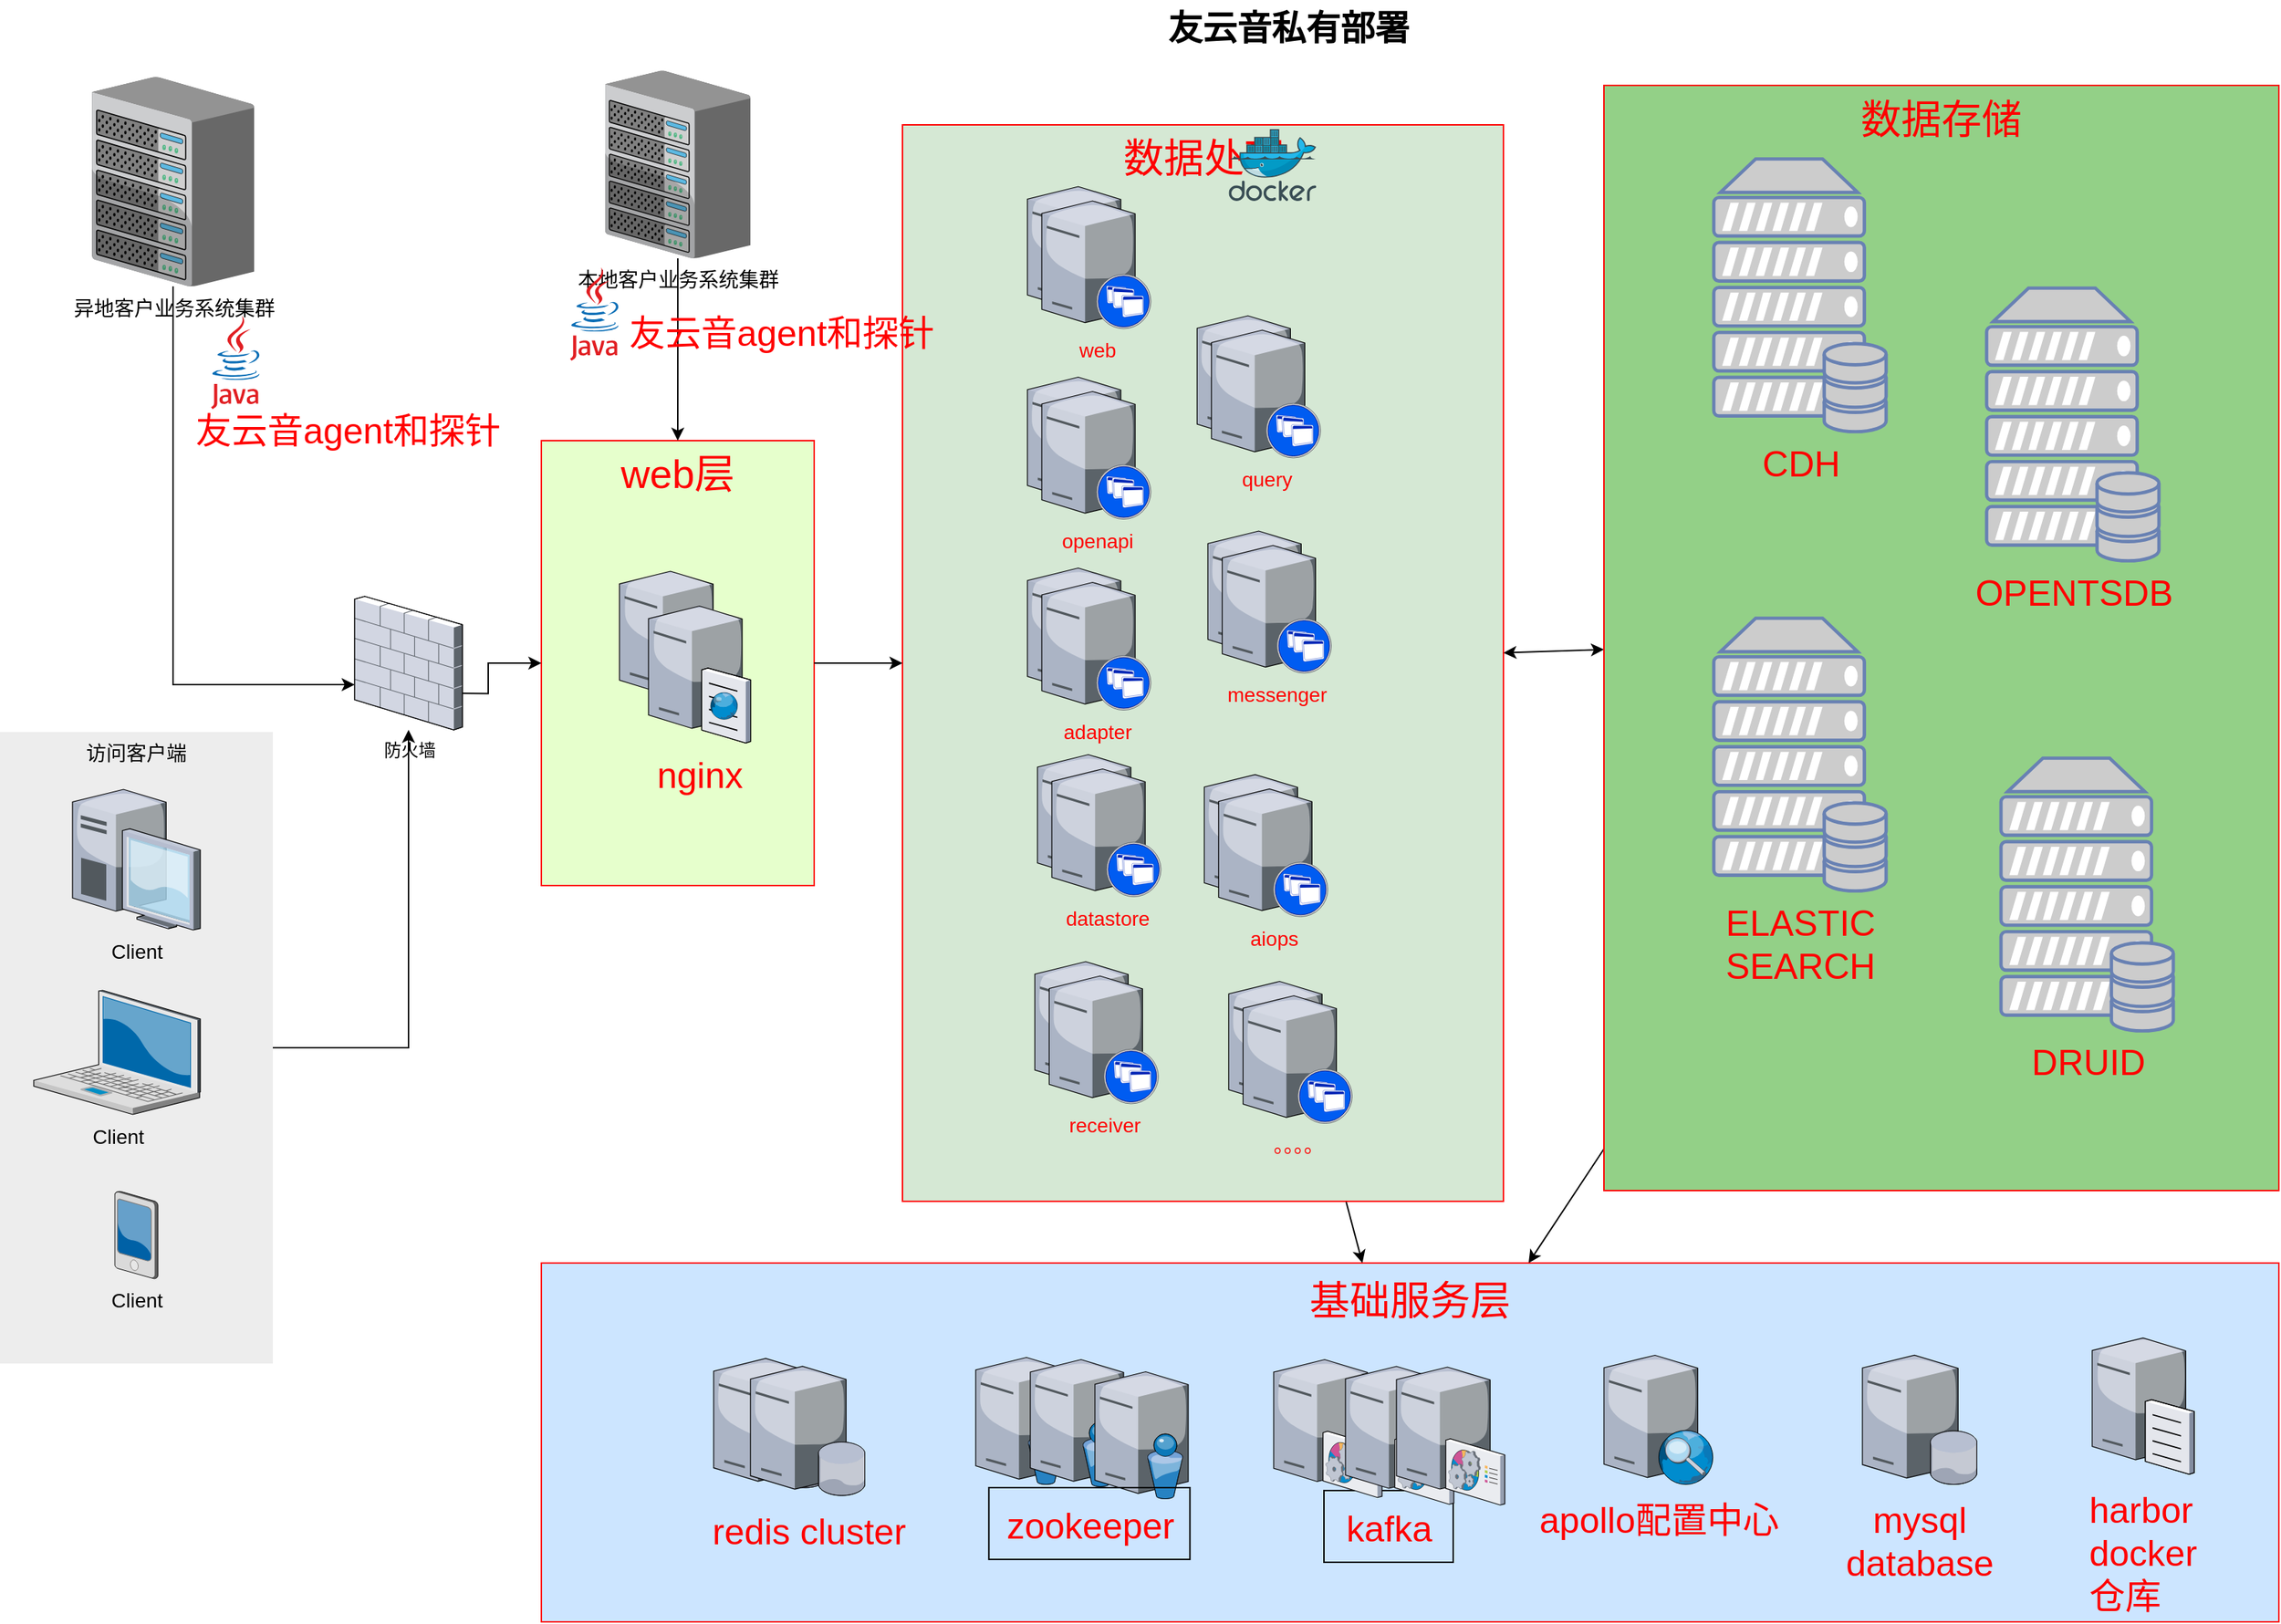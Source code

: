 <mxfile version="12.6.5" type="github"><diagram name="Page-1" id="e3a06f82-3646-2815-327d-82caf3d4e204"><mxGraphModel dx="1207" dy="587" grid="1" gridSize="10" guides="1" tooltips="1" connect="1" arrows="1" fold="1" page="1" pageScale="1.5" pageWidth="1169" pageHeight="826" background="none" math="0" shadow="0"><root><mxCell id="0" style=";html=1;"/><mxCell id="1" style=";html=1;" parent="0"/><mxCell id="6a7d8f32e03d9370-59" value="web层" style="whiteSpace=wrap;html=1;fillColor=#E6FFCC;fontSize=28;strokeColor=#FF0000;verticalAlign=top;fontColor=#FF0000;" parent="1" vertex="1"><mxGeometry x="410" y="337" width="190" height="310" as="geometry"/></mxCell><mxCell id="T7gIQ1GEO2uKVAjOibIa-20" value="" style="verticalLabelPosition=top;aspect=fixed;html=1;verticalAlign=bottom;strokeColor=none;shape=mxgraph.citrix.cache_server;fillColor=#FF0000;gradientColor=#0066CC;fontSize=14;labelPosition=center;align=center;" vertex="1" parent="1"><mxGeometry x="464.4" y="425.75" width="71" height="97.5" as="geometry"/></mxCell><mxCell id="T7gIQ1GEO2uKVAjOibIa-35" value="" style="edgeStyle=orthogonalEdgeStyle;rounded=0;orthogonalLoop=1;jettySize=auto;html=1;fontColor=#FF0000;" edge="1" parent="1" source="T7gIQ1GEO2uKVAjOibIa-15" target="T7gIQ1GEO2uKVAjOibIa-6"><mxGeometry relative="1" as="geometry"/></mxCell><mxCell id="T7gIQ1GEO2uKVAjOibIa-15" value="访问客户端" style="whiteSpace=wrap;html=1;fillColor=#EDEDED;fontSize=14;strokeColor=none;verticalAlign=top;" vertex="1" parent="1"><mxGeometry x="33" y="540" width="190" height="440" as="geometry"/></mxCell><mxCell id="T7gIQ1GEO2uKVAjOibIa-51" value="" style="rounded=0;orthogonalLoop=1;jettySize=auto;html=1;fontColor=#FF0000;startArrow=none;startFill=0;" edge="1" parent="1" source="6a7d8f32e03d9370-60" target="T7gIQ1GEO2uKVAjOibIa-37"><mxGeometry relative="1" as="geometry"/></mxCell><mxCell id="T7gIQ1GEO2uKVAjOibIa-91" value="" style="edgeStyle=none;rounded=0;orthogonalLoop=1;jettySize=auto;html=1;startArrow=classic;startFill=1;fontSize=25;fontColor=#FF0000;" edge="1" parent="1" source="6a7d8f32e03d9370-60" target="T7gIQ1GEO2uKVAjOibIa-16"><mxGeometry relative="1" as="geometry"/></mxCell><mxCell id="6a7d8f32e03d9370-60" value="数据处理" style="whiteSpace=wrap;html=1;fillColor=#d5e8d4;fontSize=28;strokeColor=#FF0000;verticalAlign=top;fontColor=#FF0000;" parent="1" vertex="1"><mxGeometry x="661.5" y="117" width="418.5" height="750" as="geometry"/></mxCell><mxCell id="T7gIQ1GEO2uKVAjOibIa-50" value="" style="edgeStyle=orthogonalEdgeStyle;rounded=0;orthogonalLoop=1;jettySize=auto;html=1;fontColor=#FF0000;" edge="1" parent="1" source="6a7d8f32e03d9370-59" target="6a7d8f32e03d9370-60"><mxGeometry relative="1" as="geometry"/></mxCell><mxCell id="6a7d8f32e03d9370-2" value="Client" style="verticalLabelPosition=bottom;aspect=fixed;html=1;verticalAlign=top;strokeColor=none;shape=mxgraph.citrix.laptop_2;fillColor=#66B2FF;gradientColor=#0066CC;fontSize=14;" parent="1" vertex="1"><mxGeometry x="56.5" y="720" width="116" height="86.5" as="geometry"/></mxCell><mxCell id="6a7d8f32e03d9370-5" value="Client" style="verticalLabelPosition=bottom;aspect=fixed;html=1;verticalAlign=top;strokeColor=none;shape=mxgraph.citrix.desktop;fillColor=#66B2FF;gradientColor=#0066CC;fontSize=14;" parent="1" vertex="1"><mxGeometry x="83.5" y="580" width="89" height="98" as="geometry"/></mxCell><mxCell id="6a7d8f32e03d9370-12" value="" style="verticalLabelPosition=bottom;aspect=fixed;html=1;verticalAlign=top;strokeColor=none;shape=mxgraph.citrix.xenapp_server;fillColor=#66B2FF;gradientColor=#0066CC;fontSize=14;fontColor=#FF0000;" parent="1" vertex="1"><mxGeometry x="748.5" y="160" width="76" height="89" as="geometry"/></mxCell><mxCell id="6a7d8f32e03d9370-15" value="nginx" style="verticalLabelPosition=bottom;aspect=fixed;html=1;verticalAlign=top;strokeColor=none;shape=mxgraph.citrix.cache_server;fillColor=#FF0000;gradientColor=#0066CC;fontSize=25;labelPosition=center;align=center;fontColor=#FF0000;horizontal=1;" parent="1" vertex="1"><mxGeometry x="484.62" y="450" width="71" height="97.5" as="geometry"/></mxCell><mxCell id="6a7d8f32e03d9370-62" value="友云音私有部署" style="text;strokeColor=none;fillColor=none;html=1;fontSize=24;fontStyle=1;verticalAlign=middle;align=center;" parent="1" vertex="1"><mxGeometry x="499" y="30" width="861" height="40" as="geometry"/></mxCell><mxCell id="T7gIQ1GEO2uKVAjOibIa-2" value="Client" style="verticalLabelPosition=bottom;aspect=fixed;html=1;verticalAlign=top;strokeColor=none;shape=mxgraph.citrix.pda;fillColor=#66B2FF;gradientColor=#0066CC;fontSize=14;" vertex="1" parent="1"><mxGeometry x="113.0" y="860" width="30" height="61" as="geometry"/></mxCell><mxCell id="T7gIQ1GEO2uKVAjOibIa-36" style="edgeStyle=orthogonalEdgeStyle;rounded=0;orthogonalLoop=1;jettySize=auto;html=1;fontColor=#FF0000;" edge="1" parent="1" source="T7gIQ1GEO2uKVAjOibIa-4" target="6a7d8f32e03d9370-59"><mxGeometry relative="1" as="geometry"/></mxCell><mxCell id="T7gIQ1GEO2uKVAjOibIa-4" value="本地客户业务系统集群" style="verticalLabelPosition=bottom;aspect=fixed;html=1;verticalAlign=top;strokeColor=none;shape=mxgraph.citrix.chassis;fillColor=#66B2FF;gradientColor=#0066CC;fontSize=14;" vertex="1" parent="1"><mxGeometry x="454.37" y="79.3" width="101.25" height="130.7" as="geometry"/></mxCell><mxCell id="T7gIQ1GEO2uKVAjOibIa-11" style="edgeStyle=orthogonalEdgeStyle;rounded=0;orthogonalLoop=1;jettySize=auto;html=1;" edge="1" parent="1" target="6a7d8f32e03d9370-59"><mxGeometry relative="1" as="geometry"><mxPoint x="335" y="512.821" as="sourcePoint"/><mxPoint x="387.5" y="515.25" as="targetPoint"/></mxGeometry></mxCell><mxCell id="T7gIQ1GEO2uKVAjOibIa-6" value="防火墙" style="verticalLabelPosition=bottom;aspect=fixed;html=1;verticalAlign=top;strokeColor=none;align=center;outlineConnect=0;shape=mxgraph.citrix.firewall;" vertex="1" parent="1"><mxGeometry x="280" y="445.5" width="75" height="93" as="geometry"/></mxCell><mxCell id="T7gIQ1GEO2uKVAjOibIa-13" style="edgeStyle=orthogonalEdgeStyle;rounded=0;orthogonalLoop=1;jettySize=auto;html=1;" edge="1" parent="1" source="T7gIQ1GEO2uKVAjOibIa-12" target="T7gIQ1GEO2uKVAjOibIa-6"><mxGeometry relative="1" as="geometry"><Array as="points"><mxPoint x="154" y="507"/></Array></mxGeometry></mxCell><mxCell id="T7gIQ1GEO2uKVAjOibIa-12" value="异地客户业务系统集群" style="verticalLabelPosition=bottom;aspect=fixed;html=1;verticalAlign=top;strokeColor=none;shape=mxgraph.citrix.chassis;fillColor=#66B2FF;gradientColor=#0066CC;fontSize=14;" vertex="1" parent="1"><mxGeometry x="97" y="83.68" width="113" height="145.87" as="geometry"/></mxCell><mxCell id="T7gIQ1GEO2uKVAjOibIa-90" value="" style="edgeStyle=none;rounded=0;orthogonalLoop=1;jettySize=auto;html=1;startArrow=none;startFill=0;fontSize=25;fontColor=#FF0000;" edge="1" parent="1" source="T7gIQ1GEO2uKVAjOibIa-16" target="T7gIQ1GEO2uKVAjOibIa-37"><mxGeometry relative="1" as="geometry"/></mxCell><mxCell id="T7gIQ1GEO2uKVAjOibIa-16" value="数据存储" style="whiteSpace=wrap;html=1;fillColor=#93D087;fontSize=28;strokeColor=#FF0000;verticalAlign=top;fontColor=#FF0000;" vertex="1" parent="1"><mxGeometry x="1150" y="89.5" width="470" height="770" as="geometry"/></mxCell><mxCell id="T7gIQ1GEO2uKVAjOibIa-17" value="" style="verticalLabelPosition=bottom;aspect=fixed;html=1;verticalAlign=top;strokeColor=none;shape=mxgraph.citrix.xenapp_server;fillColor=#66B2FF;gradientColor=#0066CC;fontSize=14;fontColor=#FF0000;" vertex="1" parent="1"><mxGeometry x="748.5" y="292.75" width="76" height="89" as="geometry"/></mxCell><mxCell id="T7gIQ1GEO2uKVAjOibIa-18" value="" style="verticalLabelPosition=bottom;aspect=fixed;html=1;verticalAlign=top;strokeColor=none;shape=mxgraph.citrix.xenapp_server;fillColor=#66B2FF;gradientColor=#0066CC;fontSize=14;fontColor=#FF0000;" vertex="1" parent="1"><mxGeometry x="748.5" y="425.75" width="76" height="89" as="geometry"/></mxCell><mxCell id="T7gIQ1GEO2uKVAjOibIa-19" value="" style="verticalLabelPosition=bottom;aspect=fixed;html=1;verticalAlign=top;strokeColor=none;shape=mxgraph.citrix.xenapp_server;fillColor=#66B2FF;gradientColor=#0066CC;fontSize=14;fontColor=#FF0000;" vertex="1" parent="1"><mxGeometry x="755.5" y="555.75" width="76" height="89" as="geometry"/></mxCell><mxCell id="T7gIQ1GEO2uKVAjOibIa-21" value="" style="aspect=fixed;html=1;points=[];align=center;image;fontSize=12;image=img/lib/mscae/Docker.svg;fillColor=#93D087;" vertex="1" parent="1"><mxGeometry x="888.69" y="120" width="60.98" height="50" as="geometry"/></mxCell><mxCell id="T7gIQ1GEO2uKVAjOibIa-22" value="" style="dashed=0;outlineConnect=0;html=1;align=center;labelPosition=center;verticalLabelPosition=bottom;verticalAlign=top;shape=mxgraph.weblogos.java;fillColor=#93D087;" vertex="1" parent="1"><mxGeometry x="180" y="250" width="34.4" height="65" as="geometry"/></mxCell><mxCell id="T7gIQ1GEO2uKVAjOibIa-24" value="" style="dashed=0;outlineConnect=0;html=1;align=center;labelPosition=center;verticalLabelPosition=bottom;verticalAlign=top;shape=mxgraph.weblogos.java;fillColor=#93D087;" vertex="1" parent="1"><mxGeometry x="430" y="216.25" width="34.4" height="65" as="geometry"/></mxCell><mxCell id="T7gIQ1GEO2uKVAjOibIa-26" value="友云音agent和探针" style="text;html=1;align=center;verticalAlign=middle;resizable=0;points=[];autosize=1;fontColor=#FF0000;fontSize=25;" vertex="1" parent="1"><mxGeometry x="160.0" y="309" width="230" height="40" as="geometry"/></mxCell><mxCell id="T7gIQ1GEO2uKVAjOibIa-37" value="基础服务层" style="whiteSpace=wrap;html=1;fillColor=#CCE5FF;fontSize=28;strokeColor=#FF0000;verticalAlign=top;fontColor=#FF0000;spacing=5;horizontal=1;" vertex="1" parent="1"><mxGeometry x="410" y="910" width="1210" height="250" as="geometry"/></mxCell><mxCell id="T7gIQ1GEO2uKVAjOibIa-39" value="" style="verticalLabelPosition=bottom;aspect=fixed;html=1;verticalAlign=top;strokeColor=none;align=center;outlineConnect=0;shape=mxgraph.citrix.database_server;fillColor=#CCE5FF;fontColor=#FF0000;spacing=5;horizontal=1;fontSize=14;" vertex="1" parent="1"><mxGeometry x="530" y="976.5" width="80" height="90" as="geometry"/></mxCell><mxCell id="T7gIQ1GEO2uKVAjOibIa-41" value="" style="verticalLabelPosition=bottom;aspect=fixed;html=1;verticalAlign=top;strokeColor=none;align=center;outlineConnect=0;shape=mxgraph.citrix.directory_server;fillColor=#CCE5FF;fontColor=#FF0000;spacing=5;horizontal=1;fontSize=14;" vertex="1" parent="1"><mxGeometry x="712.5" y="975.75" width="65" height="88.5" as="geometry"/></mxCell><mxCell id="T7gIQ1GEO2uKVAjOibIa-42" value="" style="verticalLabelPosition=bottom;aspect=fixed;html=1;verticalAlign=top;strokeColor=none;align=center;outlineConnect=0;shape=mxgraph.citrix.directory_server;fillColor=#CCE5FF;fontColor=#FF0000;spacing=5;horizontal=1;fontSize=14;" vertex="1" parent="1"><mxGeometry x="750.5" y="977.25" width="65" height="88.5" as="geometry"/></mxCell><mxCell id="T7gIQ1GEO2uKVAjOibIa-43" value="" style="verticalLabelPosition=bottom;aspect=fixed;html=1;verticalAlign=top;strokeColor=none;align=center;outlineConnect=0;shape=mxgraph.citrix.directory_server;fillColor=#CCE5FF;fontColor=#FF0000;spacing=5;horizontal=1;fontSize=14;" vertex="1" parent="1"><mxGeometry x="795.5" y="985.75" width="65" height="88.5" as="geometry"/></mxCell><mxCell id="T7gIQ1GEO2uKVAjOibIa-44" value="zookeeper" style="text;html=1;align=center;verticalAlign=middle;resizable=0;points=[];autosize=1;strokeColor=#000000;fontColor=#FF0000;spacing=5;horizontal=1;fontSize=25;" vertex="1" parent="1"><mxGeometry x="721.67" y="1066.5" width="140" height="50" as="geometry"/></mxCell><mxCell id="T7gIQ1GEO2uKVAjOibIa-45" value="&lt;div style=&quot;text-align: justify&quot;&gt;&lt;span&gt;harbor docker仓库&lt;/span&gt;&lt;/div&gt;" style="verticalLabelPosition=bottom;aspect=fixed;html=1;verticalAlign=top;strokeColor=none;align=center;outlineConnect=0;shape=mxgraph.citrix.file_server;fillColor=#CCE5FF;fontColor=#FF0000;spacing=5;horizontal=1;fontSize=25;whiteSpace=wrap;" vertex="1" parent="1"><mxGeometry x="1490" y="960" width="71" height="97" as="geometry"/></mxCell><mxCell id="T7gIQ1GEO2uKVAjOibIa-49" value="apollo配置中心" style="verticalLabelPosition=bottom;aspect=fixed;html=1;verticalAlign=top;strokeColor=none;align=center;outlineConnect=0;shape=mxgraph.citrix.edgesight_server;fillColor=#CCE5FF;fontColor=#FF0000;spacing=5;horizontal=1;fontSize=25;" vertex="1" parent="1"><mxGeometry x="1150" y="974.25" width="76.5" height="90" as="geometry"/></mxCell><mxCell id="T7gIQ1GEO2uKVAjOibIa-54" value="datastore" style="verticalLabelPosition=bottom;aspect=fixed;html=1;verticalAlign=top;strokeColor=none;shape=mxgraph.citrix.xenapp_server;fillColor=#66B2FF;gradientColor=#0066CC;fontSize=14;fontColor=#FF0000;" vertex="1" parent="1"><mxGeometry x="765.5" y="565.75" width="76" height="89" as="geometry"/></mxCell><mxCell id="T7gIQ1GEO2uKVAjOibIa-56" value="adapter" style="verticalLabelPosition=bottom;aspect=fixed;html=1;verticalAlign=top;strokeColor=none;shape=mxgraph.citrix.xenapp_server;fillColor=#66B2FF;gradientColor=#0066CC;fontSize=14;fontColor=#FF0000;" vertex="1" parent="1"><mxGeometry x="758.5" y="435.75" width="76" height="89" as="geometry"/></mxCell><mxCell id="T7gIQ1GEO2uKVAjOibIa-57" value="openapi" style="verticalLabelPosition=bottom;aspect=fixed;html=1;verticalAlign=top;strokeColor=none;shape=mxgraph.citrix.xenapp_server;fillColor=#66B2FF;gradientColor=#0066CC;fontSize=14;fontColor=#FF0000;" vertex="1" parent="1"><mxGeometry x="758.5" y="302.75" width="76" height="89" as="geometry"/></mxCell><mxCell id="T7gIQ1GEO2uKVAjOibIa-58" value="web" style="verticalLabelPosition=bottom;aspect=fixed;html=1;verticalAlign=top;strokeColor=none;shape=mxgraph.citrix.xenapp_server;fillColor=#66B2FF;gradientColor=#0066CC;fontSize=14;fontColor=#FF0000;" vertex="1" parent="1"><mxGeometry x="758.5" y="170" width="76" height="89" as="geometry"/></mxCell><mxCell id="T7gIQ1GEO2uKVAjOibIa-59" value="" style="verticalLabelPosition=bottom;aspect=fixed;html=1;verticalAlign=top;strokeColor=none;shape=mxgraph.citrix.xenapp_server;fillColor=#66B2FF;gradientColor=#0066CC;fontSize=14;fontColor=#FF0000;" vertex="1" parent="1"><mxGeometry x="753.67" y="700" width="76" height="89" as="geometry"/></mxCell><mxCell id="T7gIQ1GEO2uKVAjOibIa-60" value="receiver" style="verticalLabelPosition=bottom;aspect=fixed;html=1;verticalAlign=top;strokeColor=none;shape=mxgraph.citrix.xenapp_server;fillColor=#66B2FF;gradientColor=#0066CC;fontSize=14;fontColor=#FF0000;" vertex="1" parent="1"><mxGeometry x="763.67" y="710" width="76" height="89" as="geometry"/></mxCell><mxCell id="T7gIQ1GEO2uKVAjOibIa-63" value="" style="verticalLabelPosition=bottom;aspect=fixed;html=1;verticalAlign=top;strokeColor=none;shape=mxgraph.citrix.xenapp_server;fillColor=#66B2FF;gradientColor=#0066CC;fontSize=14;fontColor=#FF0000;" vertex="1" parent="1"><mxGeometry x="866.67" y="250" width="76" height="89" as="geometry"/></mxCell><mxCell id="T7gIQ1GEO2uKVAjOibIa-64" value="query" style="verticalLabelPosition=bottom;aspect=fixed;html=1;verticalAlign=top;strokeColor=none;shape=mxgraph.citrix.xenapp_server;fillColor=#66B2FF;gradientColor=#0066CC;fontSize=14;fontColor=#FF0000;" vertex="1" parent="1"><mxGeometry x="876.67" y="260" width="76" height="89" as="geometry"/></mxCell><mxCell id="T7gIQ1GEO2uKVAjOibIa-65" value="" style="verticalLabelPosition=bottom;aspect=fixed;html=1;verticalAlign=top;strokeColor=none;shape=mxgraph.citrix.xenapp_server;fillColor=#66B2FF;gradientColor=#0066CC;fontSize=14;fontColor=#FF0000;" vertex="1" parent="1"><mxGeometry x="874.17" y="400" width="76" height="89" as="geometry"/></mxCell><mxCell id="T7gIQ1GEO2uKVAjOibIa-66" value="messenger" style="verticalLabelPosition=bottom;aspect=fixed;html=1;verticalAlign=top;strokeColor=none;shape=mxgraph.citrix.xenapp_server;fillColor=#66B2FF;gradientColor=#0066CC;fontSize=14;fontColor=#FF0000;" vertex="1" parent="1"><mxGeometry x="884.17" y="410" width="76" height="89" as="geometry"/></mxCell><mxCell id="T7gIQ1GEO2uKVAjOibIa-67" value="" style="verticalLabelPosition=bottom;aspect=fixed;html=1;verticalAlign=top;strokeColor=none;shape=mxgraph.citrix.xenapp_server;fillColor=#66B2FF;gradientColor=#0066CC;fontSize=14;fontColor=#FF0000;" vertex="1" parent="1"><mxGeometry x="871.67" y="569.67" width="76" height="89" as="geometry"/></mxCell><mxCell id="T7gIQ1GEO2uKVAjOibIa-68" value="aiops" style="verticalLabelPosition=bottom;aspect=fixed;html=1;verticalAlign=top;strokeColor=none;shape=mxgraph.citrix.xenapp_server;fillColor=#66B2FF;gradientColor=#0066CC;fontSize=14;fontColor=#FF0000;" vertex="1" parent="1"><mxGeometry x="881.67" y="579.67" width="76" height="89" as="geometry"/></mxCell><mxCell id="T7gIQ1GEO2uKVAjOibIa-72" value="kafka" style="text;html=1;align=center;verticalAlign=middle;resizable=0;points=[];autosize=1;strokeColor=#000000;fontColor=#FF0000;spacing=5;horizontal=1;fontSize=25;" vertex="1" parent="1"><mxGeometry x="955" y="1068.5" width="90" height="50" as="geometry"/></mxCell><mxCell id="T7gIQ1GEO2uKVAjOibIa-74" value="" style="verticalLabelPosition=bottom;aspect=fixed;html=1;verticalAlign=top;strokeColor=none;align=center;outlineConnect=0;shape=mxgraph.citrix.command_center;fillColor=#CCE5FF;fontColor=#FF0000;spacing=5;horizontal=1;fontSize=14;" vertex="1" parent="1"><mxGeometry x="920" y="977.25" width="75.5" height="96" as="geometry"/></mxCell><mxCell id="T7gIQ1GEO2uKVAjOibIa-75" value="" style="verticalLabelPosition=bottom;aspect=fixed;html=1;verticalAlign=top;strokeColor=none;align=center;outlineConnect=0;shape=mxgraph.citrix.command_center;fillColor=#CCE5FF;fontColor=#FF0000;spacing=5;horizontal=1;fontSize=14;" vertex="1" parent="1"><mxGeometry x="970" y="982" width="75.5" height="96" as="geometry"/></mxCell><mxCell id="T7gIQ1GEO2uKVAjOibIa-76" value="" style="verticalLabelPosition=bottom;aspect=fixed;html=1;verticalAlign=top;strokeColor=none;align=center;outlineConnect=0;shape=mxgraph.citrix.command_center;fillColor=#CCE5FF;fontColor=#FF0000;spacing=5;horizontal=1;fontSize=14;" vertex="1" parent="1"><mxGeometry x="1005.5" y="982.5" width="75.5" height="96" as="geometry"/></mxCell><mxCell id="T7gIQ1GEO2uKVAjOibIa-77" value="redis cluster" style="verticalLabelPosition=bottom;aspect=fixed;html=1;verticalAlign=top;strokeColor=none;align=center;outlineConnect=0;shape=mxgraph.citrix.database_server;fillColor=#CCE5FF;fontColor=#FF0000;spacing=5;horizontal=1;fontSize=25;" vertex="1" parent="1"><mxGeometry x="555.62" y="982" width="80" height="90" as="geometry"/></mxCell><mxCell id="T7gIQ1GEO2uKVAjOibIa-78" value="mysql database" style="verticalLabelPosition=bottom;aspect=fixed;html=1;verticalAlign=top;strokeColor=none;align=center;outlineConnect=0;shape=mxgraph.citrix.database_server;fillColor=#CCE5FF;fontColor=#FF0000;spacing=5;horizontal=1;fontSize=25;whiteSpace=wrap;" vertex="1" parent="1"><mxGeometry x="1330" y="974.25" width="80" height="90" as="geometry"/></mxCell><mxCell id="T7gIQ1GEO2uKVAjOibIa-80" value="CDH" style="fontColor=#FF0000;verticalAlign=top;verticalLabelPosition=bottom;labelPosition=center;align=center;html=1;outlineConnect=0;fillColor=#CCCCCC;strokeColor=#6881B3;gradientColor=none;gradientDirection=north;strokeWidth=2;shape=mxgraph.networks.server_storage;fontSize=25;" vertex="1" parent="1"><mxGeometry x="1226.5" y="140.75" width="120" height="190" as="geometry"/></mxCell><mxCell id="T7gIQ1GEO2uKVAjOibIa-81" value="友云音agent和探针" style="text;html=1;align=center;verticalAlign=middle;resizable=0;points=[];autosize=1;fontColor=#FF0000;fontSize=25;" vertex="1" parent="1"><mxGeometry x="461.8" y="241.25" width="230" height="40" as="geometry"/></mxCell><mxCell id="T7gIQ1GEO2uKVAjOibIa-86" value="OPENTSDB" style="fontColor=#FF0000;verticalAlign=top;verticalLabelPosition=bottom;labelPosition=center;align=center;html=1;outlineConnect=0;fillColor=#CCCCCC;strokeColor=#6881B3;gradientColor=none;gradientDirection=north;strokeWidth=2;shape=mxgraph.networks.server_storage;fontSize=25;" vertex="1" parent="1"><mxGeometry x="1416.5" y="230.75" width="120" height="190" as="geometry"/></mxCell><mxCell id="T7gIQ1GEO2uKVAjOibIa-87" value="ELASTIC SEARCH" style="fontColor=#FF0000;verticalAlign=top;verticalLabelPosition=bottom;labelPosition=center;align=center;html=1;outlineConnect=0;fillColor=#CCCCCC;strokeColor=#6881B3;gradientColor=none;gradientDirection=north;strokeWidth=2;shape=mxgraph.networks.server_storage;fontSize=25;whiteSpace=wrap;" vertex="1" parent="1"><mxGeometry x="1226.5" y="460.75" width="120" height="190" as="geometry"/></mxCell><mxCell id="T7gIQ1GEO2uKVAjOibIa-88" value="DRUID" style="fontColor=#FF0000;verticalAlign=top;verticalLabelPosition=bottom;labelPosition=center;align=center;html=1;outlineConnect=0;fillColor=#CCCCCC;strokeColor=#6881B3;gradientColor=none;gradientDirection=north;strokeWidth=2;shape=mxgraph.networks.server_storage;fontSize=25;" vertex="1" parent="1"><mxGeometry x="1426.5" y="558.25" width="120" height="190" as="geometry"/></mxCell><mxCell id="T7gIQ1GEO2uKVAjOibIa-92" value="" style="verticalLabelPosition=bottom;aspect=fixed;html=1;verticalAlign=top;strokeColor=none;shape=mxgraph.citrix.xenapp_server;fillColor=#66B2FF;gradientColor=#0066CC;fontSize=14;fontColor=#FF0000;" vertex="1" parent="1"><mxGeometry x="888.69" y="713.75" width="76" height="89" as="geometry"/></mxCell><mxCell id="T7gIQ1GEO2uKVAjOibIa-93" value="。。。。" style="verticalLabelPosition=bottom;aspect=fixed;html=1;verticalAlign=top;strokeColor=none;shape=mxgraph.citrix.xenapp_server;fillColor=#66B2FF;gradientColor=#0066CC;fontSize=14;fontColor=#FF0000;" vertex="1" parent="1"><mxGeometry x="898.69" y="723.75" width="76" height="89" as="geometry"/></mxCell></root></mxGraphModel></diagram></mxfile>